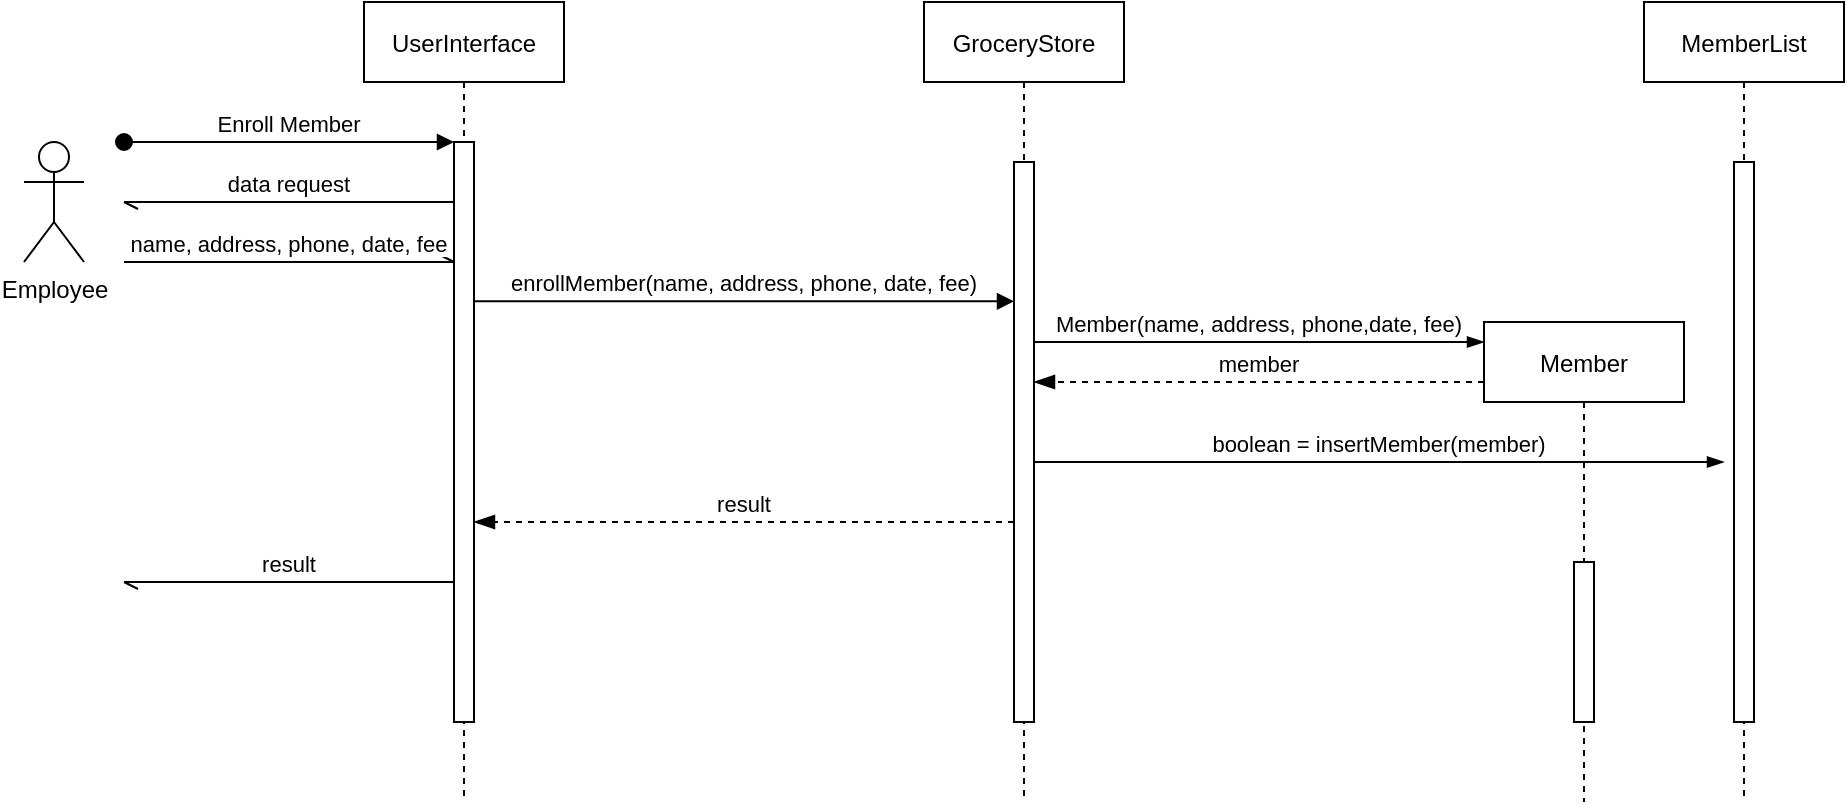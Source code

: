 <mxfile version="15.4.0" type="device"><diagram id="kgpKYQtTHZ0yAKxKKP6v" name="Page-1"><mxGraphModel dx="2071" dy="705" grid="1" gridSize="10" guides="1" tooltips="1" connect="1" arrows="1" fold="1" page="1" pageScale="1" pageWidth="850" pageHeight="1100" math="0" shadow="0"><root><mxCell id="0"/><mxCell id="1" parent="0"/><mxCell id="3nuBFxr9cyL0pnOWT2aG-1" value="UserInterface" style="shape=umlLifeline;perimeter=lifelinePerimeter;container=1;collapsible=0;recursiveResize=0;rounded=0;shadow=0;strokeWidth=1;" parent="1" vertex="1"><mxGeometry x="120" y="80" width="100" height="400" as="geometry"/></mxCell><mxCell id="3nuBFxr9cyL0pnOWT2aG-2" value="" style="points=[];perimeter=orthogonalPerimeter;rounded=0;shadow=0;strokeWidth=1;" parent="3nuBFxr9cyL0pnOWT2aG-1" vertex="1"><mxGeometry x="45" y="70" width="10" height="290" as="geometry"/></mxCell><mxCell id="3nuBFxr9cyL0pnOWT2aG-3" value="Enroll Member" style="verticalAlign=bottom;startArrow=oval;endArrow=block;startSize=8;shadow=0;strokeWidth=1;" parent="3nuBFxr9cyL0pnOWT2aG-1" target="3nuBFxr9cyL0pnOWT2aG-2" edge="1"><mxGeometry relative="1" as="geometry"><mxPoint x="-120" y="70" as="sourcePoint"/></mxGeometry></mxCell><mxCell id="3nuBFxr9cyL0pnOWT2aG-8" value="data request" style="verticalAlign=bottom;endArrow=openAsync;shadow=0;strokeWidth=1;endFill=0;" parent="3nuBFxr9cyL0pnOWT2aG-1" source="3nuBFxr9cyL0pnOWT2aG-2" edge="1"><mxGeometry relative="1" as="geometry"><mxPoint x="40" y="100" as="sourcePoint"/><mxPoint x="-120" y="100" as="targetPoint"/></mxGeometry></mxCell><mxCell id="N-OgmS5Fn9Guev5Hxyn--17" value="result" style="verticalAlign=bottom;endArrow=openAsync;shadow=0;strokeWidth=1;endFill=0;" parent="3nuBFxr9cyL0pnOWT2aG-1" edge="1"><mxGeometry relative="1" as="geometry"><mxPoint x="45" y="290.0" as="sourcePoint"/><mxPoint x="-120" y="290.0" as="targetPoint"/></mxGeometry></mxCell><mxCell id="N-OgmS5Fn9Guev5Hxyn--5" value="name, address, phone, date, fee" style="verticalAlign=bottom;startArrow=none;endArrow=openAsync;startSize=8;shadow=0;strokeWidth=1;startFill=0;endFill=0;" parent="1" edge="1"><mxGeometry relative="1" as="geometry"><mxPoint y="210" as="sourcePoint"/><mxPoint x="165" y="210" as="targetPoint"/></mxGeometry></mxCell><mxCell id="N-OgmS5Fn9Guev5Hxyn--6" value="enrollMember(name, address, phone, date, fee)" style="verticalAlign=bottom;startArrow=none;endArrow=block;startSize=8;shadow=0;strokeWidth=1;startFill=0;endFill=1;labelBackgroundColor=default;fontColor=default;" parent="1" target="N-OgmS5Fn9Guev5Hxyn--8" edge="1"><mxGeometry relative="1" as="geometry"><mxPoint x="175" y="229.66" as="sourcePoint"/><mxPoint x="440" y="230" as="targetPoint"/></mxGeometry></mxCell><mxCell id="N-OgmS5Fn9Guev5Hxyn--7" value="GroceryStore" style="shape=umlLifeline;perimeter=lifelinePerimeter;container=1;collapsible=0;recursiveResize=0;rounded=0;shadow=0;strokeWidth=1;fontColor=default;" parent="1" vertex="1"><mxGeometry x="400" y="80" width="100" height="400" as="geometry"/></mxCell><mxCell id="N-OgmS5Fn9Guev5Hxyn--8" value="" style="points=[];perimeter=orthogonalPerimeter;rounded=0;shadow=0;strokeWidth=1;" parent="N-OgmS5Fn9Guev5Hxyn--7" vertex="1"><mxGeometry x="45" y="80" width="10" height="280" as="geometry"/></mxCell><mxCell id="N-OgmS5Fn9Guev5Hxyn--9" value="Member(name, address, phone,date, fee)" style="verticalAlign=bottom;startArrow=none;endArrow=blockThin;startSize=8;shadow=0;strokeWidth=1;startFill=0;endFill=1;" parent="1" source="N-OgmS5Fn9Guev5Hxyn--8" edge="1"><mxGeometry relative="1" as="geometry"><mxPoint x="460" y="250.0" as="sourcePoint"/><mxPoint x="680" y="250" as="targetPoint"/></mxGeometry></mxCell><mxCell id="N-OgmS5Fn9Guev5Hxyn--10" value="Member" style="shape=umlLifeline;perimeter=lifelinePerimeter;container=1;collapsible=0;recursiveResize=0;rounded=0;shadow=0;strokeWidth=1;" parent="1" vertex="1"><mxGeometry x="680" y="240" width="100" height="240" as="geometry"/></mxCell><mxCell id="N-OgmS5Fn9Guev5Hxyn--11" value="" style="points=[];perimeter=orthogonalPerimeter;rounded=0;shadow=0;strokeWidth=1;" parent="N-OgmS5Fn9Guev5Hxyn--10" vertex="1"><mxGeometry x="45" y="120" width="10" height="80" as="geometry"/></mxCell><mxCell id="N-OgmS5Fn9Guev5Hxyn--12" value="member" style="verticalAlign=bottom;endArrow=blockThin;dashed=1;endSize=8;shadow=0;strokeWidth=1;endFill=1;" parent="1" target="N-OgmS5Fn9Guev5Hxyn--8" edge="1"><mxGeometry relative="1" as="geometry"><mxPoint x="470" y="270" as="targetPoint"/><mxPoint x="680" y="270" as="sourcePoint"/></mxGeometry></mxCell><mxCell id="N-OgmS5Fn9Guev5Hxyn--13" value="boolean = insertMember(member)" style="verticalAlign=bottom;startArrow=none;endArrow=blockThin;startSize=8;shadow=0;strokeWidth=1;startFill=0;endFill=1;" parent="1" edge="1"><mxGeometry relative="1" as="geometry"><mxPoint x="455.0" y="310" as="sourcePoint"/><mxPoint x="800" y="310" as="targetPoint"/></mxGeometry></mxCell><mxCell id="N-OgmS5Fn9Guev5Hxyn--14" value="MemberList" style="shape=umlLifeline;perimeter=lifelinePerimeter;container=1;collapsible=0;recursiveResize=0;rounded=0;shadow=0;strokeWidth=1;" parent="1" vertex="1"><mxGeometry x="760" y="80" width="100" height="400" as="geometry"/></mxCell><mxCell id="N-OgmS5Fn9Guev5Hxyn--15" value="" style="points=[];perimeter=orthogonalPerimeter;rounded=0;shadow=0;strokeWidth=1;" parent="N-OgmS5Fn9Guev5Hxyn--14" vertex="1"><mxGeometry x="45" y="80" width="10" height="280" as="geometry"/></mxCell><mxCell id="N-OgmS5Fn9Guev5Hxyn--16" value="result" style="verticalAlign=bottom;endArrow=blockThin;dashed=1;endSize=8;shadow=0;strokeWidth=1;endFill=1;labelBackgroundColor=default;fontColor=default;" parent="1" target="3nuBFxr9cyL0pnOWT2aG-2" edge="1"><mxGeometry relative="1" as="geometry"><mxPoint x="220" y="340.0" as="targetPoint"/><mxPoint x="445" y="340.0" as="sourcePoint"/></mxGeometry></mxCell><mxCell id="GeSFwTAK3u1fM9ycQJqI-1" value="Employee" style="shape=umlActor;verticalLabelPosition=bottom;verticalAlign=top;html=1;outlineConnect=0;" vertex="1" parent="1"><mxGeometry x="-50" y="150" width="30" height="60" as="geometry"/></mxCell></root></mxGraphModel></diagram></mxfile>